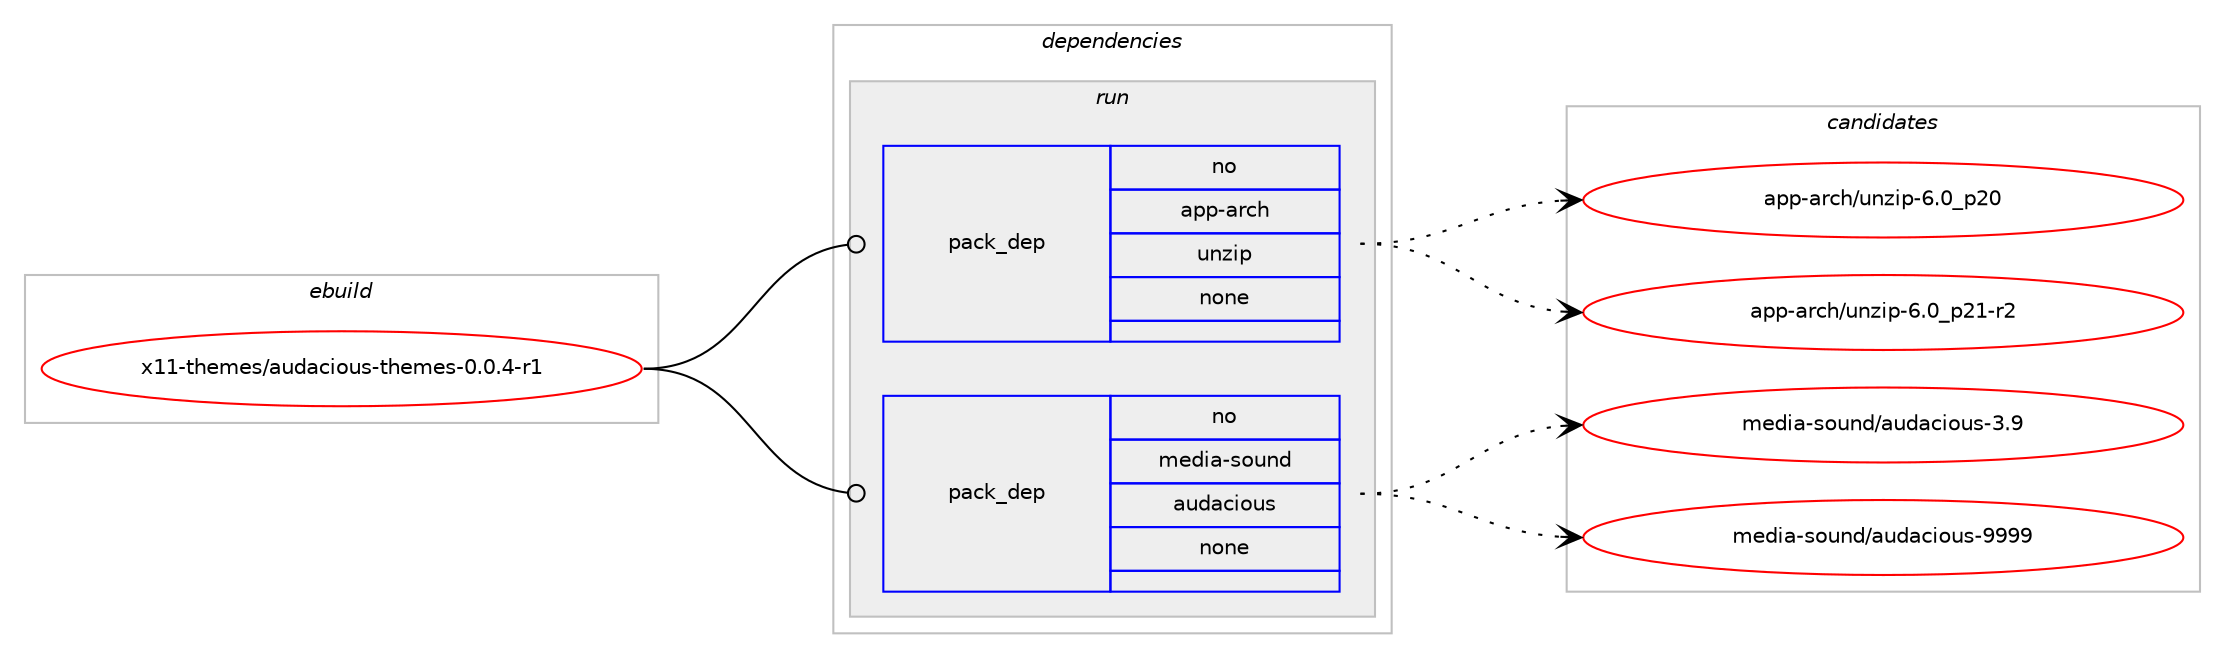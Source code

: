 digraph prolog {

# *************
# Graph options
# *************

newrank=true;
concentrate=true;
compound=true;
graph [rankdir=LR,fontname=Helvetica,fontsize=10,ranksep=1.5];#, ranksep=2.5, nodesep=0.2];
edge  [arrowhead=vee];
node  [fontname=Helvetica,fontsize=10];

# **********
# The ebuild
# **********

subgraph cluster_leftcol {
color=gray;
rank=same;
label=<<i>ebuild</i>>;
id [label="x11-themes/audacious-themes-0.0.4-r1", color=red, width=4, href="../x11-themes/audacious-themes-0.0.4-r1.svg"];
}

# ****************
# The dependencies
# ****************

subgraph cluster_midcol {
color=gray;
label=<<i>dependencies</i>>;
subgraph cluster_compile {
fillcolor="#eeeeee";
style=filled;
label=<<i>compile</i>>;
}
subgraph cluster_compileandrun {
fillcolor="#eeeeee";
style=filled;
label=<<i>compile and run</i>>;
}
subgraph cluster_run {
fillcolor="#eeeeee";
style=filled;
label=<<i>run</i>>;
subgraph pack1291 {
dependency1667 [label=<<TABLE BORDER="0" CELLBORDER="1" CELLSPACING="0" CELLPADDING="4" WIDTH="220"><TR><TD ROWSPAN="6" CELLPADDING="30">pack_dep</TD></TR><TR><TD WIDTH="110">no</TD></TR><TR><TD>app-arch</TD></TR><TR><TD>unzip</TD></TR><TR><TD>none</TD></TR><TR><TD></TD></TR></TABLE>>, shape=none, color=blue];
}
id:e -> dependency1667:w [weight=20,style="solid",arrowhead="odot"];
subgraph pack1292 {
dependency1668 [label=<<TABLE BORDER="0" CELLBORDER="1" CELLSPACING="0" CELLPADDING="4" WIDTH="220"><TR><TD ROWSPAN="6" CELLPADDING="30">pack_dep</TD></TR><TR><TD WIDTH="110">no</TD></TR><TR><TD>media-sound</TD></TR><TR><TD>audacious</TD></TR><TR><TD>none</TD></TR><TR><TD></TD></TR></TABLE>>, shape=none, color=blue];
}
id:e -> dependency1668:w [weight=20,style="solid",arrowhead="odot"];
}
}

# **************
# The candidates
# **************

subgraph cluster_choices {
rank=same;
color=gray;
label=<<i>candidates</i>>;

subgraph choice1291 {
color=black;
nodesep=1;
choice971121124597114991044711711012210511245544648951125048 [label="app-arch/unzip-6.0_p20", color=red, width=4,href="../app-arch/unzip-6.0_p20.svg"];
choice9711211245971149910447117110122105112455446489511250494511450 [label="app-arch/unzip-6.0_p21-r2", color=red, width=4,href="../app-arch/unzip-6.0_p21-r2.svg"];
dependency1667:e -> choice971121124597114991044711711012210511245544648951125048:w [style=dotted,weight="100"];
dependency1667:e -> choice9711211245971149910447117110122105112455446489511250494511450:w [style=dotted,weight="100"];
}
subgraph choice1292 {
color=black;
nodesep=1;
choice10910110010597451151111171101004797117100979910511111711545514657 [label="media-sound/audacious-3.9", color=red, width=4,href="../media-sound/audacious-3.9.svg"];
choice1091011001059745115111117110100479711710097991051111171154557575757 [label="media-sound/audacious-9999", color=red, width=4,href="../media-sound/audacious-9999.svg"];
dependency1668:e -> choice10910110010597451151111171101004797117100979910511111711545514657:w [style=dotted,weight="100"];
dependency1668:e -> choice1091011001059745115111117110100479711710097991051111171154557575757:w [style=dotted,weight="100"];
}
}

}
